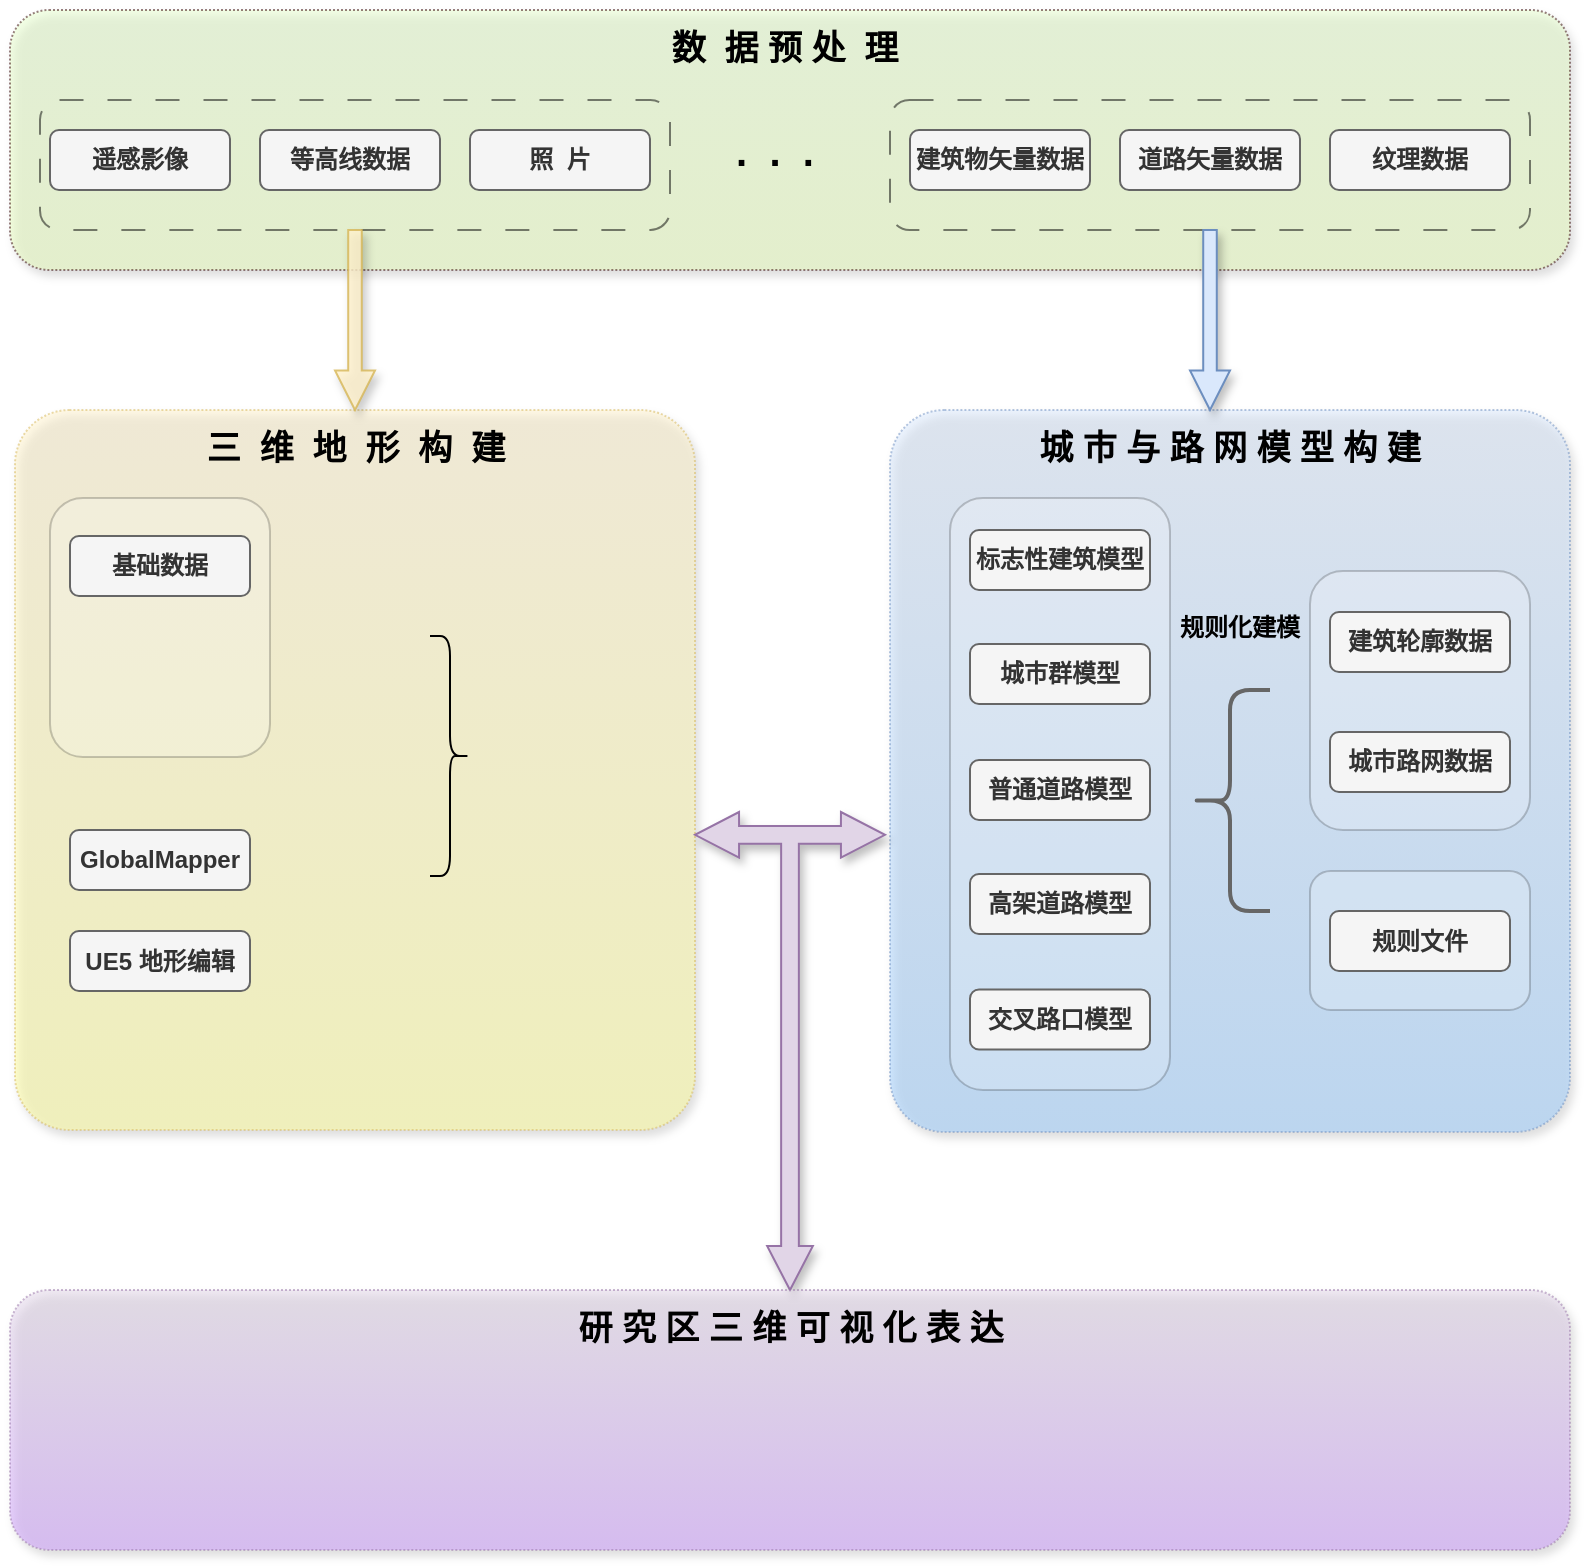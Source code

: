 <mxfile version="22.1.7" type="github">
  <diagram name="第 1 页" id="3DLmhqvNEGKwdh4Kj9e7">
    <mxGraphModel dx="966" dy="520" grid="1" gridSize="10" guides="1" tooltips="1" connect="1" arrows="1" fold="1" page="1" pageScale="1" pageWidth="1169" pageHeight="827" math="0" shadow="0">
      <root>
        <mxCell id="0" />
        <mxCell id="1" parent="0" />
        <mxCell id="q4kZ703Dppg0LJKYkS-L-1" value="" style="rounded=1;whiteSpace=wrap;html=1;dashed=1;dashPattern=1 1;shadow=1;strokeColor=#330000;fillColor=#E6FFCC;gradientColor=#e8feba;gradientDirection=south;opacity=50;movable=0;resizable=0;rotatable=0;deletable=0;editable=0;locked=1;connectable=0;" parent="1" vertex="1">
          <mxGeometry x="180" y="40" width="780" height="130" as="geometry" />
        </mxCell>
        <mxCell id="q4kZ703Dppg0LJKYkS-L-10" value="" style="rounded=1;whiteSpace=wrap;html=1;dashed=1;dashPattern=12 12;fillColor=none;opacity=50;" parent="1" vertex="1">
          <mxGeometry x="195" y="85" width="315" height="65" as="geometry" />
        </mxCell>
        <mxCell id="q4kZ703Dppg0LJKYkS-L-2" value="遥感影像" style="rounded=1;whiteSpace=wrap;html=1;fillColor=#f5f5f5;fontColor=#333333;strokeColor=#666666;fontStyle=1" parent="1" vertex="1">
          <mxGeometry x="200" y="100" width="90" height="30" as="geometry" />
        </mxCell>
        <mxCell id="q4kZ703Dppg0LJKYkS-L-11" value="" style="rounded=1;whiteSpace=wrap;html=1;dashed=1;dashPattern=12 12;fillColor=none;opacity=50;" parent="1" vertex="1">
          <mxGeometry x="620" y="85" width="320" height="65" as="geometry" />
        </mxCell>
        <mxCell id="q4kZ703Dppg0LJKYkS-L-3" value="纹理数据" style="rounded=1;whiteSpace=wrap;html=1;fillColor=#f5f5f5;fontColor=#333333;strokeColor=#666666;fontStyle=1" parent="1" vertex="1">
          <mxGeometry x="840" y="100" width="90" height="30" as="geometry" />
        </mxCell>
        <mxCell id="q4kZ703Dppg0LJKYkS-L-4" value="建筑物矢量数据" style="rounded=1;whiteSpace=wrap;html=1;fillColor=#f5f5f5;fontColor=#333333;strokeColor=#666666;fontStyle=1" parent="1" vertex="1">
          <mxGeometry x="630" y="100" width="90" height="30" as="geometry" />
        </mxCell>
        <mxCell id="q4kZ703Dppg0LJKYkS-L-7" value="道路矢量数据" style="rounded=1;whiteSpace=wrap;html=1;fillColor=#f5f5f5;fontColor=#333333;strokeColor=#666666;fontStyle=1" parent="1" vertex="1">
          <mxGeometry x="735" y="100" width="90" height="30" as="geometry" />
        </mxCell>
        <mxCell id="q4kZ703Dppg0LJKYkS-L-8" value="等高线数据" style="rounded=1;whiteSpace=wrap;html=1;fillColor=#f5f5f5;fontColor=#333333;strokeColor=#666666;fontStyle=1" parent="1" vertex="1">
          <mxGeometry x="305" y="100" width="90" height="30" as="geometry" />
        </mxCell>
        <mxCell id="q4kZ703Dppg0LJKYkS-L-9" value="数&amp;nbsp; 据 预 处&amp;nbsp; 理" style="text;strokeColor=none;fillColor=none;align=center;verticalAlign=middle;rounded=0;fontSize=17;horizontal=1;shadow=1;labelBackgroundColor=none;labelBorderColor=none;fontStyle=1;fontColor=default;html=1;whiteSpace=wrap;movable=0;resizable=0;rotatable=0;deletable=0;editable=0;locked=1;connectable=0;" parent="1" vertex="1">
          <mxGeometry x="501.88" y="50" width="131.25" height="20" as="geometry" />
        </mxCell>
        <mxCell id="q4kZ703Dppg0LJKYkS-L-13" value="" style="rounded=1;whiteSpace=wrap;html=1;dashed=1;dashPattern=1 1;arcSize=8;shadow=1;fillColor=#fff2cc;strokeColor=#d6b656;opacity=50;gradientColor=#FFFF99;movable=0;resizable=0;rotatable=0;deletable=0;editable=0;locked=1;connectable=0;" parent="1" vertex="1">
          <mxGeometry x="182.5" y="240" width="340" height="360" as="geometry" />
        </mxCell>
        <mxCell id="q4kZ703Dppg0LJKYkS-L-16" value="三&amp;nbsp; 维&amp;nbsp; 地&amp;nbsp; 形&amp;nbsp; 构&amp;nbsp; 建" style="text;html=1;strokeColor=none;fillColor=none;align=center;verticalAlign=middle;whiteSpace=wrap;rounded=0;fontSize=17;fontStyle=1;movable=0;resizable=0;rotatable=0;deletable=0;editable=0;locked=1;connectable=0;" parent="1" vertex="1">
          <mxGeometry x="268.75" y="250" width="167.5" height="20" as="geometry" />
        </mxCell>
        <mxCell id="q4kZ703Dppg0LJKYkS-L-17" value="" style="rounded=1;whiteSpace=wrap;html=1;dashed=1;dashPattern=1 1;arcSize=8;shadow=1;resizeHeight=0;fillColor=#dae8fc;strokeColor=#6c8ebf;opacity=50;gradientColor=#99CCFF;movable=0;resizable=0;rotatable=0;deletable=0;editable=0;locked=1;connectable=0;" parent="1" vertex="1">
          <mxGeometry x="620" y="240" width="340" height="361" as="geometry" />
        </mxCell>
        <mxCell id="BNwJUvH9618CSP2P_LMe-13" value="" style="rounded=1;whiteSpace=wrap;html=1;opacity=20;" parent="1" vertex="1">
          <mxGeometry x="830" y="320.5" width="110" height="129.5" as="geometry" />
        </mxCell>
        <mxCell id="q4kZ703Dppg0LJKYkS-L-19" value="城 市 与 路 网 模 型 构 建" style="text;html=1;strokeColor=none;fillColor=none;align=center;verticalAlign=middle;whiteSpace=wrap;rounded=0;fontSize=17;fontStyle=1;movable=0;resizable=0;rotatable=0;deletable=0;editable=0;locked=1;connectable=0;" parent="1" vertex="1">
          <mxGeometry x="690" y="250" width="200" height="20" as="geometry" />
        </mxCell>
        <mxCell id="q4kZ703Dppg0LJKYkS-L-20" value="" style="html=1;shadow=1;dashed=0;align=center;verticalAlign=middle;shape=mxgraph.arrows2.triadArrow;dy=7;dx=22.03;arrowHead=22.86;rotation=-180;fillColor=#e1d5e7;strokeColor=#9673a6;movable=0;resizable=0;rotatable=0;deletable=0;editable=0;locked=1;connectable=0;" parent="1" vertex="1">
          <mxGeometry x="522.5" y="441" width="95" height="239" as="geometry" />
        </mxCell>
        <mxCell id="q4kZ703Dppg0LJKYkS-L-22" value="" style="rounded=1;whiteSpace=wrap;html=1;dashed=1;dashPattern=1 1;shadow=1;fillColor=#e1d5e7;strokeColor=#9673a6;opacity=50;gradientColor=#CC99FF;movable=0;resizable=0;rotatable=0;deletable=0;editable=0;locked=1;connectable=0;" parent="1" vertex="1">
          <mxGeometry x="180" y="680" width="780" height="130" as="geometry" />
        </mxCell>
        <mxCell id="q4kZ703Dppg0LJKYkS-L-23" value="研 究 区 三 维 可 视 化 表 达" style="text;html=1;strokeColor=none;fillColor=none;align=center;verticalAlign=middle;whiteSpace=wrap;rounded=0;fontSize=17;spacing=8;spacingLeft=1;fontStyle=1;shadow=1;movable=0;resizable=0;rotatable=0;deletable=0;editable=0;locked=1;connectable=0;" parent="1" vertex="1">
          <mxGeometry x="455" y="690" width="230" height="20" as="geometry" />
        </mxCell>
        <mxCell id="BNwJUvH9618CSP2P_LMe-1" value="" style="shape=singleArrow;direction=south;whiteSpace=wrap;html=1;arrowWidth=0.339;arrowSize=0.22;shadow=1;fillColor=#fff2cc;strokeColor=#d6b656;opacity=80;movable=0;resizable=0;rotatable=0;deletable=0;editable=0;locked=1;connectable=0;" parent="1" vertex="1">
          <mxGeometry x="342.5" y="150" width="20" height="90" as="geometry" />
        </mxCell>
        <mxCell id="BNwJUvH9618CSP2P_LMe-2" value="" style="shape=singleArrow;direction=south;whiteSpace=wrap;html=1;arrowWidth=0.339;arrowSize=0.22;shadow=1;fillColor=#dae8fc;strokeColor=#6c8ebf;movable=0;resizable=0;rotatable=0;deletable=0;editable=0;locked=1;connectable=0;" parent="1" vertex="1">
          <mxGeometry x="770" y="150" width="20" height="90" as="geometry" />
        </mxCell>
        <mxCell id="BNwJUvH9618CSP2P_LMe-3" value="照&amp;nbsp; 片" style="rounded=1;whiteSpace=wrap;html=1;fillColor=#f5f5f5;fontColor=#333333;strokeColor=#666666;fontStyle=1" parent="1" vertex="1">
          <mxGeometry x="410" y="100" width="90" height="30" as="geometry" />
        </mxCell>
        <mxCell id="BNwJUvH9618CSP2P_LMe-4" value="建筑轮廓数据" style="rounded=1;whiteSpace=wrap;html=1;fillColor=#f5f5f5;fontColor=#333333;strokeColor=#666666;fontStyle=1" parent="1" vertex="1">
          <mxGeometry x="840" y="341" width="90" height="30" as="geometry" />
        </mxCell>
        <mxCell id="QnuJu3A1ZcfG5RRQIBo_-8" value="" style="rounded=1;whiteSpace=wrap;html=1;opacity=20;" vertex="1" parent="1">
          <mxGeometry x="830" y="470.5" width="110" height="69.5" as="geometry" />
        </mxCell>
        <mxCell id="BNwJUvH9618CSP2P_LMe-5" value="城市路网数据" style="rounded=1;whiteSpace=wrap;html=1;fillColor=#f5f5f5;fontColor=#333333;strokeColor=#666666;fontStyle=1" parent="1" vertex="1">
          <mxGeometry x="840" y="401" width="90" height="30" as="geometry" />
        </mxCell>
        <mxCell id="BNwJUvH9618CSP2P_LMe-6" value="规则文件" style="rounded=1;whiteSpace=wrap;html=1;fillColor=#f5f5f5;fontColor=#333333;strokeColor=#666666;fontStyle=1" parent="1" vertex="1">
          <mxGeometry x="840" y="490.5" width="90" height="30" as="geometry" />
        </mxCell>
        <mxCell id="BNwJUvH9618CSP2P_LMe-12" value="" style="rounded=1;whiteSpace=wrap;html=1;opacity=20;" parent="1" vertex="1">
          <mxGeometry x="200" y="284" width="110" height="129.5" as="geometry" />
        </mxCell>
        <mxCell id="BNwJUvH9618CSP2P_LMe-7" value="基础数据" style="rounded=1;whiteSpace=wrap;html=1;fillColor=#f5f5f5;fontColor=#333333;strokeColor=#666666;fontStyle=1" parent="1" vertex="1">
          <mxGeometry x="210" y="303" width="90" height="30" as="geometry" />
        </mxCell>
        <mxCell id="BNwJUvH9618CSP2P_LMe-8" value="UE5 地形编辑" style="rounded=1;whiteSpace=wrap;html=1;fillColor=#f5f5f5;fontColor=#333333;strokeColor=#666666;fontStyle=1" parent="1" vertex="1">
          <mxGeometry x="210" y="500.5" width="90" height="30" as="geometry" />
        </mxCell>
        <mxCell id="BNwJUvH9618CSP2P_LMe-9" value="GlobalMapper" style="rounded=1;whiteSpace=wrap;html=1;fillColor=#f5f5f5;fontColor=#333333;strokeColor=#666666;fontStyle=1" parent="1" vertex="1">
          <mxGeometry x="210" y="450" width="90" height="30" as="geometry" />
        </mxCell>
        <mxCell id="BNwJUvH9618CSP2P_LMe-11" value="" style="shape=curlyBracket;whiteSpace=wrap;html=1;rounded=1;flipH=1;labelPosition=right;verticalLabelPosition=middle;align=left;verticalAlign=middle;" parent="1" vertex="1">
          <mxGeometry x="390" y="353" width="20" height="120" as="geometry" />
        </mxCell>
        <mxCell id="QnuJu3A1ZcfG5RRQIBo_-1" value="" style="shape=curlyBracket;whiteSpace=wrap;html=1;rounded=1;flipH=1;labelPosition=right;verticalLabelPosition=middle;align=left;verticalAlign=middle;direction=west;strokeWidth=2;shadow=0;size=0.5;fillColor=#808080;fontColor=#333333;strokeColor=#666666;" vertex="1" parent="1">
          <mxGeometry x="770" y="380" width="40" height="110.5" as="geometry" />
        </mxCell>
        <mxCell id="QnuJu3A1ZcfG5RRQIBo_-7" value="" style="rounded=1;whiteSpace=wrap;html=1;opacity=20;" vertex="1" parent="1">
          <mxGeometry x="650" y="284" width="110" height="296" as="geometry" />
        </mxCell>
        <mxCell id="QnuJu3A1ZcfG5RRQIBo_-2" value="标志性建筑模型" style="rounded=1;whiteSpace=wrap;html=1;fillColor=#f5f5f5;fontColor=#333333;strokeColor=#666666;fontStyle=1" vertex="1" parent="1">
          <mxGeometry x="660" y="300" width="90" height="30" as="geometry" />
        </mxCell>
        <mxCell id="QnuJu3A1ZcfG5RRQIBo_-3" value="城市群模型" style="rounded=1;whiteSpace=wrap;html=1;fillColor=#f5f5f5;fontColor=#333333;strokeColor=#666666;fontStyle=1" vertex="1" parent="1">
          <mxGeometry x="660" y="357" width="90" height="30" as="geometry" />
        </mxCell>
        <mxCell id="QnuJu3A1ZcfG5RRQIBo_-4" value="普通道路模型" style="rounded=1;whiteSpace=wrap;html=1;fillColor=#f5f5f5;fontColor=#333333;strokeColor=#666666;fontStyle=1" vertex="1" parent="1">
          <mxGeometry x="660" y="415" width="90" height="30" as="geometry" />
        </mxCell>
        <mxCell id="QnuJu3A1ZcfG5RRQIBo_-5" value="高架道路模型" style="rounded=1;whiteSpace=wrap;html=1;fillColor=#f5f5f5;fontColor=#333333;strokeColor=#666666;fontStyle=1" vertex="1" parent="1">
          <mxGeometry x="660" y="472" width="90" height="30" as="geometry" />
        </mxCell>
        <mxCell id="QnuJu3A1ZcfG5RRQIBo_-6" value="交叉路口模型" style="rounded=1;whiteSpace=wrap;html=1;fillColor=#f5f5f5;fontColor=#333333;strokeColor=#666666;fontStyle=1" vertex="1" parent="1">
          <mxGeometry x="660" y="529.75" width="90" height="30" as="geometry" />
        </mxCell>
        <mxCell id="QnuJu3A1ZcfG5RRQIBo_-12" value="规则化建模" style="text;html=1;align=center;verticalAlign=middle;whiteSpace=wrap;rounded=0;fontStyle=1;fontColor=#000000;" vertex="1" parent="1">
          <mxGeometry x="760" y="333.75" width="70" height="30" as="geometry" />
        </mxCell>
        <mxCell id="QnuJu3A1ZcfG5RRQIBo_-13" value=".&amp;nbsp; .&amp;nbsp; ." style="text;html=1;strokeColor=none;fillColor=none;align=center;verticalAlign=middle;whiteSpace=wrap;rounded=0;fontStyle=1;fontSize=20;" vertex="1" parent="1">
          <mxGeometry x="540" y="100" width="45" height="20" as="geometry" />
        </mxCell>
      </root>
    </mxGraphModel>
  </diagram>
</mxfile>
